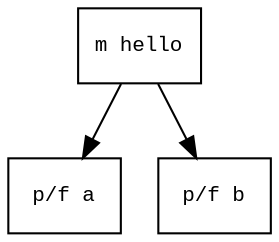 digraph AST {
  graph [fontname="Times New Roman",fontsize=10];
  node  [fontname="Courier New",fontsize=10];
  edge  [fontname="Times New Roman",fontsize=10];

  node0 [label="m hello",shape=box];
  node1 [label="p/f a",shape=box];
  node0 -> node1;
  node2 [label="p/f b",shape=box];
  node0 -> node2;
}
